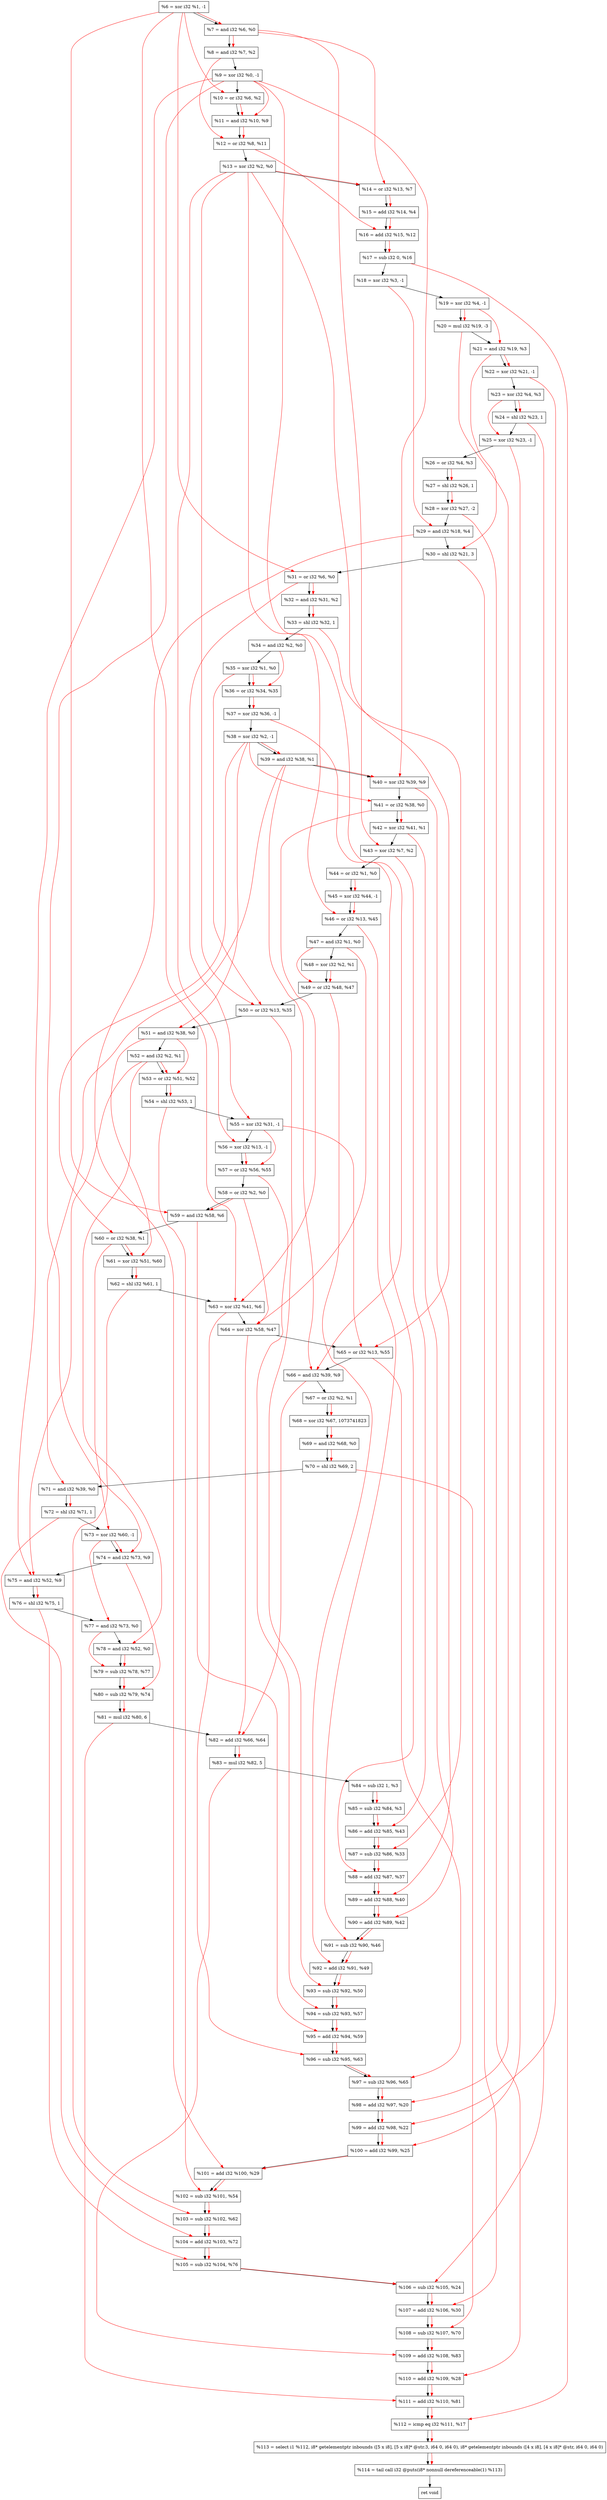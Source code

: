 digraph "DFG for'crackme' function" {
	Node0x2082440[shape=record, label="  %6 = xor i32 %1, -1"];
	Node0x20824b0[shape=record, label="  %7 = and i32 %6, %0"];
	Node0x2082520[shape=record, label="  %8 = and i32 %7, %2"];
	Node0x2082590[shape=record, label="  %9 = xor i32 %0, -1"];
	Node0x2082600[shape=record, label="  %10 = or i32 %6, %2"];
	Node0x2082670[shape=record, label="  %11 = and i32 %10, %9"];
	Node0x20826e0[shape=record, label="  %12 = or i32 %8, %11"];
	Node0x2082750[shape=record, label="  %13 = xor i32 %2, %0"];
	Node0x20827c0[shape=record, label="  %14 = or i32 %13, %7"];
	Node0x2082830[shape=record, label="  %15 = add i32 %14, %4"];
	Node0x20828a0[shape=record, label="  %16 = add i32 %15, %12"];
	Node0x2082940[shape=record, label="  %17 = sub i32 0, %16"];
	Node0x20829b0[shape=record, label="  %18 = xor i32 %3, -1"];
	Node0x2082a20[shape=record, label="  %19 = xor i32 %4, -1"];
	Node0x2082ac0[shape=record, label="  %20 = mul i32 %19, -3"];
	Node0x2082b30[shape=record, label="  %21 = and i32 %19, %3"];
	Node0x2082ba0[shape=record, label="  %22 = xor i32 %21, -1"];
	Node0x2082c10[shape=record, label="  %23 = xor i32 %4, %3"];
	Node0x2082cb0[shape=record, label="  %24 = shl i32 %23, 1"];
	Node0x2082d20[shape=record, label="  %25 = xor i32 %23, -1"];
	Node0x2082d90[shape=record, label="  %26 = or i32 %4, %3"];
	Node0x2082e00[shape=record, label="  %27 = shl i32 %26, 1"];
	Node0x2082ea0[shape=record, label="  %28 = xor i32 %27, -2"];
	Node0x2082f10[shape=record, label="  %29 = and i32 %18, %4"];
	Node0x2082fb0[shape=record, label="  %30 = shl i32 %21, 3"];
	Node0x2083020[shape=record, label="  %31 = or i32 %6, %0"];
	Node0x2083090[shape=record, label="  %32 = and i32 %31, %2"];
	Node0x2083310[shape=record, label="  %33 = shl i32 %32, 1"];
	Node0x2083380[shape=record, label="  %34 = and i32 %2, %0"];
	Node0x20833f0[shape=record, label="  %35 = xor i32 %1, %0"];
	Node0x2083460[shape=record, label="  %36 = or i32 %34, %35"];
	Node0x20834d0[shape=record, label="  %37 = xor i32 %36, -1"];
	Node0x2083540[shape=record, label="  %38 = xor i32 %2, -1"];
	Node0x20835b0[shape=record, label="  %39 = and i32 %38, %1"];
	Node0x2083620[shape=record, label="  %40 = xor i32 %39, %9"];
	Node0x2083690[shape=record, label="  %41 = or i32 %38, %0"];
	Node0x2083700[shape=record, label="  %42 = xor i32 %41, %1"];
	Node0x2083770[shape=record, label="  %43 = xor i32 %7, %2"];
	Node0x20837e0[shape=record, label="  %44 = or i32 %1, %0"];
	Node0x2083850[shape=record, label="  %45 = xor i32 %44, -1"];
	Node0x20838c0[shape=record, label="  %46 = or i32 %13, %45"];
	Node0x2083930[shape=record, label="  %47 = and i32 %1, %0"];
	Node0x20839a0[shape=record, label="  %48 = xor i32 %2, %1"];
	Node0x2083a10[shape=record, label="  %49 = or i32 %48, %47"];
	Node0x2083a80[shape=record, label="  %50 = or i32 %13, %35"];
	Node0x2083af0[shape=record, label="  %51 = and i32 %38, %0"];
	Node0x2083b60[shape=record, label="  %52 = and i32 %2, %1"];
	Node0x2083bd0[shape=record, label="  %53 = or i32 %51, %52"];
	Node0x2083c40[shape=record, label="  %54 = shl i32 %53, 1"];
	Node0x2083cb0[shape=record, label="  %55 = xor i32 %31, -1"];
	Node0x2083d20[shape=record, label="  %56 = xor i32 %13, -1"];
	Node0x2083d90[shape=record, label="  %57 = or i32 %56, %55"];
	Node0x2083e00[shape=record, label="  %58 = or i32 %2, %0"];
	Node0x2083e70[shape=record, label="  %59 = and i32 %58, %6"];
	Node0x2083ee0[shape=record, label="  %60 = or i32 %38, %1"];
	Node0x2083f50[shape=record, label="  %61 = xor i32 %51, %60"];
	Node0x2083fc0[shape=record, label="  %62 = shl i32 %61, 1"];
	Node0x2084030[shape=record, label="  %63 = xor i32 %41, %6"];
	Node0x20840a0[shape=record, label="  %64 = xor i32 %58, %47"];
	Node0x2084520[shape=record, label="  %65 = or i32 %13, %55"];
	Node0x2084590[shape=record, label="  %66 = and i32 %39, %9"];
	Node0x2084600[shape=record, label="  %67 = or i32 %2, %1"];
	Node0x20846a0[shape=record, label="  %68 = xor i32 %67, 1073741823"];
	Node0x2084710[shape=record, label="  %69 = and i32 %68, %0"];
	Node0x20847b0[shape=record, label="  %70 = shl i32 %69, 2"];
	Node0x2084820[shape=record, label="  %71 = and i32 %39, %0"];
	Node0x2084890[shape=record, label="  %72 = shl i32 %71, 1"];
	Node0x2084900[shape=record, label="  %73 = xor i32 %60, -1"];
	Node0x2084970[shape=record, label="  %74 = and i32 %73, %9"];
	Node0x20849e0[shape=record, label="  %75 = and i32 %52, %9"];
	Node0x2084a50[shape=record, label="  %76 = shl i32 %75, 1"];
	Node0x2084ac0[shape=record, label="  %77 = and i32 %73, %0"];
	Node0x2084b30[shape=record, label="  %78 = and i32 %52, %0"];
	Node0x2084ba0[shape=record, label="  %79 = sub i32 %78, %77"];
	Node0x2084c10[shape=record, label="  %80 = sub i32 %79, %74"];
	Node0x2084cb0[shape=record, label="  %81 = mul i32 %80, 6"];
	Node0x2084d20[shape=record, label="  %82 = add i32 %66, %64"];
	Node0x2084dc0[shape=record, label="  %83 = mul i32 %82, 5"];
	Node0x2084e30[shape=record, label="  %84 = sub i32 1, %3"];
	Node0x2084ea0[shape=record, label="  %85 = sub i32 %84, %3"];
	Node0x2084f10[shape=record, label="  %86 = add i32 %85, %43"];
	Node0x2084f80[shape=record, label="  %87 = sub i32 %86, %33"];
	Node0x2084ff0[shape=record, label="  %88 = add i32 %87, %37"];
	Node0x2085060[shape=record, label="  %89 = add i32 %88, %40"];
	Node0x20850d0[shape=record, label="  %90 = add i32 %89, %42"];
	Node0x2085140[shape=record, label="  %91 = sub i32 %90, %46"];
	Node0x20851b0[shape=record, label="  %92 = add i32 %91, %49"];
	Node0x2085220[shape=record, label="  %93 = sub i32 %92, %50"];
	Node0x2085290[shape=record, label="  %94 = sub i32 %93, %57"];
	Node0x2085300[shape=record, label="  %95 = add i32 %94, %59"];
	Node0x2085370[shape=record, label="  %96 = sub i32 %95, %63"];
	Node0x20853e0[shape=record, label="  %97 = sub i32 %96, %65"];
	Node0x2085450[shape=record, label="  %98 = add i32 %97, %20"];
	Node0x20854c0[shape=record, label="  %99 = add i32 %98, %22"];
	Node0x2085530[shape=record, label="  %100 = add i32 %99, %25"];
	Node0x20855a0[shape=record, label="  %101 = add i32 %100, %29"];
	Node0x2085610[shape=record, label="  %102 = sub i32 %101, %54"];
	Node0x2085680[shape=record, label="  %103 = sub i32 %102, %62"];
	Node0x20856f0[shape=record, label="  %104 = add i32 %103, %72"];
	Node0x2085760[shape=record, label="  %105 = sub i32 %104, %76"];
	Node0x20857d0[shape=record, label="  %106 = sub i32 %105, %24"];
	Node0x2085840[shape=record, label="  %107 = add i32 %106, %30"];
	Node0x20858b0[shape=record, label="  %108 = sub i32 %107, %70"];
	Node0x2085920[shape=record, label="  %109 = add i32 %108, %83"];
	Node0x2085990[shape=record, label="  %110 = add i32 %109, %28"];
	Node0x2085a00[shape=record, label="  %111 = add i32 %110, %81"];
	Node0x2085a70[shape=record, label="  %112 = icmp eq i32 %111, %17"];
	Node0x2022268[shape=record, label="  %113 = select i1 %112, i8* getelementptr inbounds ([5 x i8], [5 x i8]* @str.3, i64 0, i64 0), i8* getelementptr inbounds ([4 x i8], [4 x i8]* @str, i64 0, i64 0)"];
	Node0x2085d00[shape=record, label="  %114 = tail call i32 @puts(i8* nonnull dereferenceable(1) %113)"];
	Node0x2085d50[shape=record, label="  ret void"];
	Node0x2082440 -> Node0x20824b0;
	Node0x20824b0 -> Node0x2082520;
	Node0x2082520 -> Node0x2082590;
	Node0x2082590 -> Node0x2082600;
	Node0x2082600 -> Node0x2082670;
	Node0x2082670 -> Node0x20826e0;
	Node0x20826e0 -> Node0x2082750;
	Node0x2082750 -> Node0x20827c0;
	Node0x20827c0 -> Node0x2082830;
	Node0x2082830 -> Node0x20828a0;
	Node0x20828a0 -> Node0x2082940;
	Node0x2082940 -> Node0x20829b0;
	Node0x20829b0 -> Node0x2082a20;
	Node0x2082a20 -> Node0x2082ac0;
	Node0x2082ac0 -> Node0x2082b30;
	Node0x2082b30 -> Node0x2082ba0;
	Node0x2082ba0 -> Node0x2082c10;
	Node0x2082c10 -> Node0x2082cb0;
	Node0x2082cb0 -> Node0x2082d20;
	Node0x2082d20 -> Node0x2082d90;
	Node0x2082d90 -> Node0x2082e00;
	Node0x2082e00 -> Node0x2082ea0;
	Node0x2082ea0 -> Node0x2082f10;
	Node0x2082f10 -> Node0x2082fb0;
	Node0x2082fb0 -> Node0x2083020;
	Node0x2083020 -> Node0x2083090;
	Node0x2083090 -> Node0x2083310;
	Node0x2083310 -> Node0x2083380;
	Node0x2083380 -> Node0x20833f0;
	Node0x20833f0 -> Node0x2083460;
	Node0x2083460 -> Node0x20834d0;
	Node0x20834d0 -> Node0x2083540;
	Node0x2083540 -> Node0x20835b0;
	Node0x20835b0 -> Node0x2083620;
	Node0x2083620 -> Node0x2083690;
	Node0x2083690 -> Node0x2083700;
	Node0x2083700 -> Node0x2083770;
	Node0x2083770 -> Node0x20837e0;
	Node0x20837e0 -> Node0x2083850;
	Node0x2083850 -> Node0x20838c0;
	Node0x20838c0 -> Node0x2083930;
	Node0x2083930 -> Node0x20839a0;
	Node0x20839a0 -> Node0x2083a10;
	Node0x2083a10 -> Node0x2083a80;
	Node0x2083a80 -> Node0x2083af0;
	Node0x2083af0 -> Node0x2083b60;
	Node0x2083b60 -> Node0x2083bd0;
	Node0x2083bd0 -> Node0x2083c40;
	Node0x2083c40 -> Node0x2083cb0;
	Node0x2083cb0 -> Node0x2083d20;
	Node0x2083d20 -> Node0x2083d90;
	Node0x2083d90 -> Node0x2083e00;
	Node0x2083e00 -> Node0x2083e70;
	Node0x2083e70 -> Node0x2083ee0;
	Node0x2083ee0 -> Node0x2083f50;
	Node0x2083f50 -> Node0x2083fc0;
	Node0x2083fc0 -> Node0x2084030;
	Node0x2084030 -> Node0x20840a0;
	Node0x20840a0 -> Node0x2084520;
	Node0x2084520 -> Node0x2084590;
	Node0x2084590 -> Node0x2084600;
	Node0x2084600 -> Node0x20846a0;
	Node0x20846a0 -> Node0x2084710;
	Node0x2084710 -> Node0x20847b0;
	Node0x20847b0 -> Node0x2084820;
	Node0x2084820 -> Node0x2084890;
	Node0x2084890 -> Node0x2084900;
	Node0x2084900 -> Node0x2084970;
	Node0x2084970 -> Node0x20849e0;
	Node0x20849e0 -> Node0x2084a50;
	Node0x2084a50 -> Node0x2084ac0;
	Node0x2084ac0 -> Node0x2084b30;
	Node0x2084b30 -> Node0x2084ba0;
	Node0x2084ba0 -> Node0x2084c10;
	Node0x2084c10 -> Node0x2084cb0;
	Node0x2084cb0 -> Node0x2084d20;
	Node0x2084d20 -> Node0x2084dc0;
	Node0x2084dc0 -> Node0x2084e30;
	Node0x2084e30 -> Node0x2084ea0;
	Node0x2084ea0 -> Node0x2084f10;
	Node0x2084f10 -> Node0x2084f80;
	Node0x2084f80 -> Node0x2084ff0;
	Node0x2084ff0 -> Node0x2085060;
	Node0x2085060 -> Node0x20850d0;
	Node0x20850d0 -> Node0x2085140;
	Node0x2085140 -> Node0x20851b0;
	Node0x20851b0 -> Node0x2085220;
	Node0x2085220 -> Node0x2085290;
	Node0x2085290 -> Node0x2085300;
	Node0x2085300 -> Node0x2085370;
	Node0x2085370 -> Node0x20853e0;
	Node0x20853e0 -> Node0x2085450;
	Node0x2085450 -> Node0x20854c0;
	Node0x20854c0 -> Node0x2085530;
	Node0x2085530 -> Node0x20855a0;
	Node0x20855a0 -> Node0x2085610;
	Node0x2085610 -> Node0x2085680;
	Node0x2085680 -> Node0x20856f0;
	Node0x20856f0 -> Node0x2085760;
	Node0x2085760 -> Node0x20857d0;
	Node0x20857d0 -> Node0x2085840;
	Node0x2085840 -> Node0x20858b0;
	Node0x20858b0 -> Node0x2085920;
	Node0x2085920 -> Node0x2085990;
	Node0x2085990 -> Node0x2085a00;
	Node0x2085a00 -> Node0x2085a70;
	Node0x2085a70 -> Node0x2022268;
	Node0x2022268 -> Node0x2085d00;
	Node0x2085d00 -> Node0x2085d50;
edge [color=red]
	Node0x2082440 -> Node0x20824b0;
	Node0x20824b0 -> Node0x2082520;
	Node0x2082440 -> Node0x2082600;
	Node0x2082600 -> Node0x2082670;
	Node0x2082590 -> Node0x2082670;
	Node0x2082520 -> Node0x20826e0;
	Node0x2082670 -> Node0x20826e0;
	Node0x2082750 -> Node0x20827c0;
	Node0x20824b0 -> Node0x20827c0;
	Node0x20827c0 -> Node0x2082830;
	Node0x2082830 -> Node0x20828a0;
	Node0x20826e0 -> Node0x20828a0;
	Node0x20828a0 -> Node0x2082940;
	Node0x2082a20 -> Node0x2082ac0;
	Node0x2082a20 -> Node0x2082b30;
	Node0x2082b30 -> Node0x2082ba0;
	Node0x2082c10 -> Node0x2082cb0;
	Node0x2082c10 -> Node0x2082d20;
	Node0x2082d90 -> Node0x2082e00;
	Node0x2082e00 -> Node0x2082ea0;
	Node0x20829b0 -> Node0x2082f10;
	Node0x2082b30 -> Node0x2082fb0;
	Node0x2082440 -> Node0x2083020;
	Node0x2083020 -> Node0x2083090;
	Node0x2083090 -> Node0x2083310;
	Node0x2083380 -> Node0x2083460;
	Node0x20833f0 -> Node0x2083460;
	Node0x2083460 -> Node0x20834d0;
	Node0x2083540 -> Node0x20835b0;
	Node0x20835b0 -> Node0x2083620;
	Node0x2082590 -> Node0x2083620;
	Node0x2083540 -> Node0x2083690;
	Node0x2083690 -> Node0x2083700;
	Node0x20824b0 -> Node0x2083770;
	Node0x20837e0 -> Node0x2083850;
	Node0x2082750 -> Node0x20838c0;
	Node0x2083850 -> Node0x20838c0;
	Node0x20839a0 -> Node0x2083a10;
	Node0x2083930 -> Node0x2083a10;
	Node0x2082750 -> Node0x2083a80;
	Node0x20833f0 -> Node0x2083a80;
	Node0x2083540 -> Node0x2083af0;
	Node0x2083af0 -> Node0x2083bd0;
	Node0x2083b60 -> Node0x2083bd0;
	Node0x2083bd0 -> Node0x2083c40;
	Node0x2083020 -> Node0x2083cb0;
	Node0x2082750 -> Node0x2083d20;
	Node0x2083d20 -> Node0x2083d90;
	Node0x2083cb0 -> Node0x2083d90;
	Node0x2083e00 -> Node0x2083e70;
	Node0x2082440 -> Node0x2083e70;
	Node0x2083540 -> Node0x2083ee0;
	Node0x2083af0 -> Node0x2083f50;
	Node0x2083ee0 -> Node0x2083f50;
	Node0x2083f50 -> Node0x2083fc0;
	Node0x2083690 -> Node0x2084030;
	Node0x2082440 -> Node0x2084030;
	Node0x2083e00 -> Node0x20840a0;
	Node0x2083930 -> Node0x20840a0;
	Node0x2082750 -> Node0x2084520;
	Node0x2083cb0 -> Node0x2084520;
	Node0x20835b0 -> Node0x2084590;
	Node0x2082590 -> Node0x2084590;
	Node0x2084600 -> Node0x20846a0;
	Node0x20846a0 -> Node0x2084710;
	Node0x2084710 -> Node0x20847b0;
	Node0x20835b0 -> Node0x2084820;
	Node0x2084820 -> Node0x2084890;
	Node0x2083ee0 -> Node0x2084900;
	Node0x2084900 -> Node0x2084970;
	Node0x2082590 -> Node0x2084970;
	Node0x2083b60 -> Node0x20849e0;
	Node0x2082590 -> Node0x20849e0;
	Node0x20849e0 -> Node0x2084a50;
	Node0x2084900 -> Node0x2084ac0;
	Node0x2083b60 -> Node0x2084b30;
	Node0x2084b30 -> Node0x2084ba0;
	Node0x2084ac0 -> Node0x2084ba0;
	Node0x2084ba0 -> Node0x2084c10;
	Node0x2084970 -> Node0x2084c10;
	Node0x2084c10 -> Node0x2084cb0;
	Node0x2084590 -> Node0x2084d20;
	Node0x20840a0 -> Node0x2084d20;
	Node0x2084d20 -> Node0x2084dc0;
	Node0x2084e30 -> Node0x2084ea0;
	Node0x2084ea0 -> Node0x2084f10;
	Node0x2083770 -> Node0x2084f10;
	Node0x2084f10 -> Node0x2084f80;
	Node0x2083310 -> Node0x2084f80;
	Node0x2084f80 -> Node0x2084ff0;
	Node0x20834d0 -> Node0x2084ff0;
	Node0x2084ff0 -> Node0x2085060;
	Node0x2083620 -> Node0x2085060;
	Node0x2085060 -> Node0x20850d0;
	Node0x2083700 -> Node0x20850d0;
	Node0x20850d0 -> Node0x2085140;
	Node0x20838c0 -> Node0x2085140;
	Node0x2085140 -> Node0x20851b0;
	Node0x2083a10 -> Node0x20851b0;
	Node0x20851b0 -> Node0x2085220;
	Node0x2083a80 -> Node0x2085220;
	Node0x2085220 -> Node0x2085290;
	Node0x2083d90 -> Node0x2085290;
	Node0x2085290 -> Node0x2085300;
	Node0x2083e70 -> Node0x2085300;
	Node0x2085300 -> Node0x2085370;
	Node0x2084030 -> Node0x2085370;
	Node0x2085370 -> Node0x20853e0;
	Node0x2084520 -> Node0x20853e0;
	Node0x20853e0 -> Node0x2085450;
	Node0x2082ac0 -> Node0x2085450;
	Node0x2085450 -> Node0x20854c0;
	Node0x2082ba0 -> Node0x20854c0;
	Node0x20854c0 -> Node0x2085530;
	Node0x2082d20 -> Node0x2085530;
	Node0x2085530 -> Node0x20855a0;
	Node0x2082f10 -> Node0x20855a0;
	Node0x20855a0 -> Node0x2085610;
	Node0x2083c40 -> Node0x2085610;
	Node0x2085610 -> Node0x2085680;
	Node0x2083fc0 -> Node0x2085680;
	Node0x2085680 -> Node0x20856f0;
	Node0x2084890 -> Node0x20856f0;
	Node0x20856f0 -> Node0x2085760;
	Node0x2084a50 -> Node0x2085760;
	Node0x2085760 -> Node0x20857d0;
	Node0x2082cb0 -> Node0x20857d0;
	Node0x20857d0 -> Node0x2085840;
	Node0x2082fb0 -> Node0x2085840;
	Node0x2085840 -> Node0x20858b0;
	Node0x20847b0 -> Node0x20858b0;
	Node0x20858b0 -> Node0x2085920;
	Node0x2084dc0 -> Node0x2085920;
	Node0x2085920 -> Node0x2085990;
	Node0x2082ea0 -> Node0x2085990;
	Node0x2085990 -> Node0x2085a00;
	Node0x2084cb0 -> Node0x2085a00;
	Node0x2085a00 -> Node0x2085a70;
	Node0x2082940 -> Node0x2085a70;
	Node0x2085a70 -> Node0x2022268;
	Node0x2022268 -> Node0x2085d00;
}

